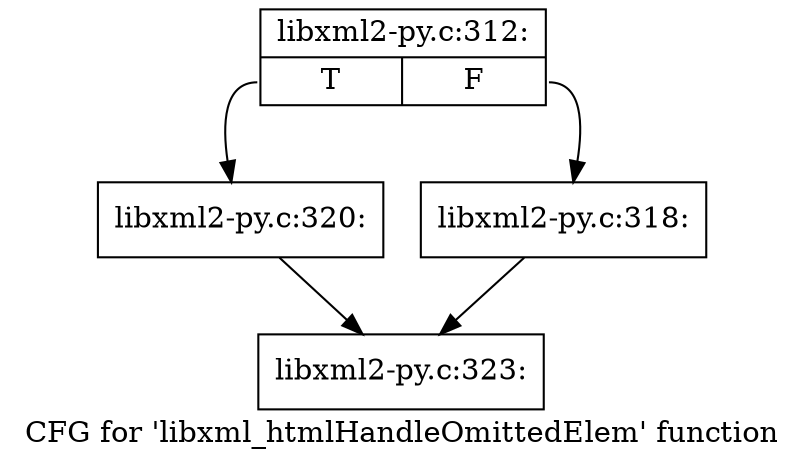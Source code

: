 digraph "CFG for 'libxml_htmlHandleOmittedElem' function" {
	label="CFG for 'libxml_htmlHandleOmittedElem' function";

	Node0x3beb600 [shape=record,label="{libxml2-py.c:312:|{<s0>T|<s1>F}}"];
	Node0x3beb600:s0 -> Node0x3bef0d0;
	Node0x3beb600:s1 -> Node0x3bef080;
	Node0x3bef080 [shape=record,label="{libxml2-py.c:318:}"];
	Node0x3bef080 -> Node0x3beda80;
	Node0x3bef0d0 [shape=record,label="{libxml2-py.c:320:}"];
	Node0x3bef0d0 -> Node0x3beda80;
	Node0x3beda80 [shape=record,label="{libxml2-py.c:323:}"];
}
